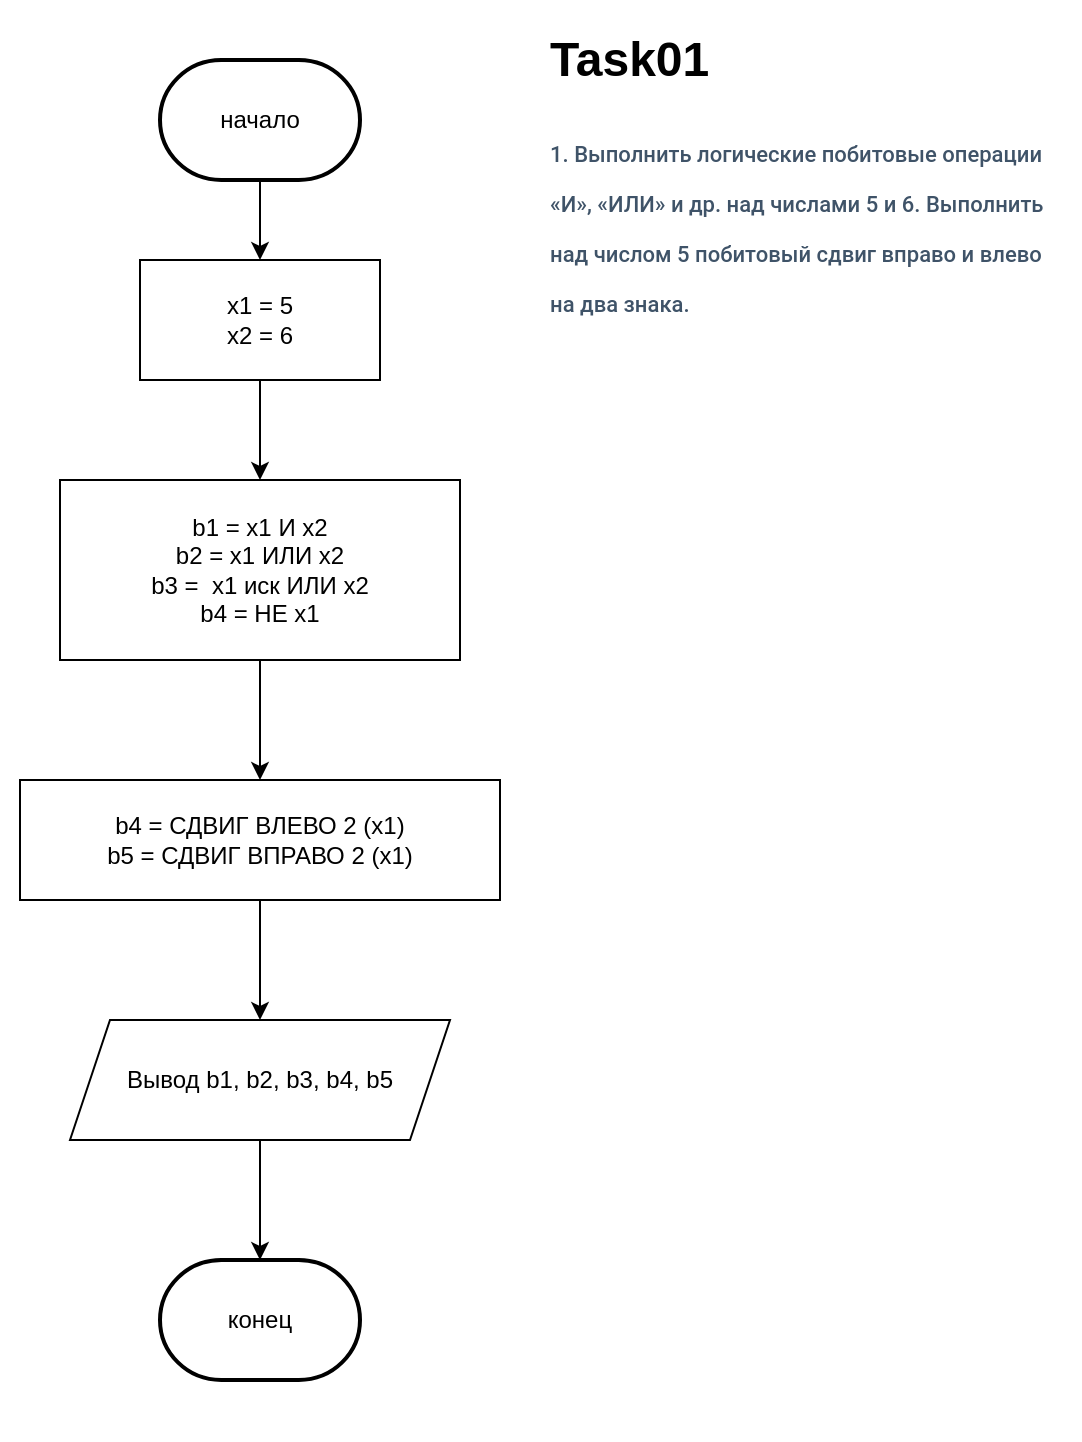 <mxfile version="13.9.8" type="device" pages="4"><diagram id="C5RBs43oDa-KdzZeNtuy" name="Task01"><mxGraphModel dx="868" dy="454" grid="1" gridSize="10" guides="1" tooltips="1" connect="1" arrows="1" fold="1" page="1" pageScale="1" pageWidth="827" pageHeight="1169" math="0" shadow="0"><root><mxCell id="WIyWlLk6GJQsqaUBKTNV-0"/><mxCell id="WIyWlLk6GJQsqaUBKTNV-1" parent="WIyWlLk6GJQsqaUBKTNV-0"/><mxCell id="8XqrgOAseUJJ5R0hKAR--5" style="edgeStyle=orthogonalEdgeStyle;rounded=0;orthogonalLoop=1;jettySize=auto;html=1;" parent="WIyWlLk6GJQsqaUBKTNV-1" source="8XqrgOAseUJJ5R0hKAR--1" target="8XqrgOAseUJJ5R0hKAR--3" edge="1"><mxGeometry relative="1" as="geometry"/></mxCell><mxCell id="8XqrgOAseUJJ5R0hKAR--1" value="начало" style="strokeWidth=2;html=1;shape=mxgraph.flowchart.terminator;whiteSpace=wrap;" parent="WIyWlLk6GJQsqaUBKTNV-1" vertex="1"><mxGeometry x="170" y="40" width="100" height="60" as="geometry"/></mxCell><mxCell id="8XqrgOAseUJJ5R0hKAR--2" value="&lt;h1&gt;Task01&lt;/h1&gt;&lt;p style=&quot;box-sizing: border-box ; font-family: &amp;#34;roboto&amp;#34; , &amp;#34;san francisco&amp;#34; , &amp;#34;helvetica neue&amp;#34; , &amp;#34;helvetica&amp;#34; , &amp;#34;arial&amp;#34; ; font-weight: 500 ; line-height: 24px ; color: rgb(63 , 83 , 104) ; margin-top: 20px ; margin-bottom: 10px ; background-color: rgb(255 , 255 , 255)&quot;&gt;&lt;font style=&quot;font-size: 11px&quot;&gt;1. Выполнить логические побитовые операции «И», «ИЛИ» и др. над числами 5 и 6. Выполнить над числом 5 побитовый сдвиг вправо и влево на два знака.&lt;/font&gt;&lt;/p&gt;" style="text;html=1;strokeColor=none;fillColor=none;spacing=5;spacingTop=-20;whiteSpace=wrap;overflow=hidden;rounded=0;" parent="WIyWlLk6GJQsqaUBKTNV-1" vertex="1"><mxGeometry x="360" y="20" width="260" height="160" as="geometry"/></mxCell><mxCell id="8XqrgOAseUJJ5R0hKAR--6" style="edgeStyle=orthogonalEdgeStyle;rounded=0;orthogonalLoop=1;jettySize=auto;html=1;entryX=0.5;entryY=0;entryDx=0;entryDy=0;" parent="WIyWlLk6GJQsqaUBKTNV-1" source="8XqrgOAseUJJ5R0hKAR--3" target="8XqrgOAseUJJ5R0hKAR--4" edge="1"><mxGeometry relative="1" as="geometry"/></mxCell><mxCell id="8XqrgOAseUJJ5R0hKAR--3" value="x1 = 5&lt;br&gt;x2 = 6" style="rounded=0;whiteSpace=wrap;html=1;" parent="WIyWlLk6GJQsqaUBKTNV-1" vertex="1"><mxGeometry x="160" y="140" width="120" height="60" as="geometry"/></mxCell><mxCell id="8XqrgOAseUJJ5R0hKAR--8" style="edgeStyle=orthogonalEdgeStyle;rounded=0;orthogonalLoop=1;jettySize=auto;html=1;entryX=0.5;entryY=0;entryDx=0;entryDy=0;" parent="WIyWlLk6GJQsqaUBKTNV-1" source="8XqrgOAseUJJ5R0hKAR--4" target="8XqrgOAseUJJ5R0hKAR--7" edge="1"><mxGeometry relative="1" as="geometry"/></mxCell><mxCell id="8XqrgOAseUJJ5R0hKAR--4" value="b1 = x1 И x2&lt;br&gt;b2 = x1 ИЛИ x2&lt;br&gt;b3 =&amp;nbsp; x1 иск ИЛИ x2&lt;br&gt;b4 = НЕ x1" style="rounded=0;whiteSpace=wrap;html=1;" parent="WIyWlLk6GJQsqaUBKTNV-1" vertex="1"><mxGeometry x="120" y="250" width="200" height="90" as="geometry"/></mxCell><mxCell id="8XqrgOAseUJJ5R0hKAR--10" style="edgeStyle=orthogonalEdgeStyle;rounded=0;orthogonalLoop=1;jettySize=auto;html=1;entryX=0.5;entryY=0;entryDx=0;entryDy=0;" parent="WIyWlLk6GJQsqaUBKTNV-1" source="8XqrgOAseUJJ5R0hKAR--7" target="8XqrgOAseUJJ5R0hKAR--9" edge="1"><mxGeometry relative="1" as="geometry"/></mxCell><mxCell id="8XqrgOAseUJJ5R0hKAR--7" value="b4 = СДВИГ ВЛЕВО 2 (x1)&lt;br&gt;b5 = СДВИГ ВПРАВО 2 (x1)" style="rounded=0;whiteSpace=wrap;html=1;" parent="WIyWlLk6GJQsqaUBKTNV-1" vertex="1"><mxGeometry x="100" y="400" width="240" height="60" as="geometry"/></mxCell><mxCell id="8XqrgOAseUJJ5R0hKAR--12" style="edgeStyle=orthogonalEdgeStyle;rounded=0;orthogonalLoop=1;jettySize=auto;html=1;entryX=0.5;entryY=0;entryDx=0;entryDy=0;entryPerimeter=0;" parent="WIyWlLk6GJQsqaUBKTNV-1" source="8XqrgOAseUJJ5R0hKAR--9" target="8XqrgOAseUJJ5R0hKAR--11" edge="1"><mxGeometry relative="1" as="geometry"/></mxCell><mxCell id="8XqrgOAseUJJ5R0hKAR--9" value="Вывод b1, b2, b3, b4, b5" style="shape=parallelogram;perimeter=parallelogramPerimeter;whiteSpace=wrap;html=1;fixedSize=1;" parent="WIyWlLk6GJQsqaUBKTNV-1" vertex="1"><mxGeometry x="125" y="520" width="190" height="60" as="geometry"/></mxCell><mxCell id="8XqrgOAseUJJ5R0hKAR--11" value="конец" style="strokeWidth=2;html=1;shape=mxgraph.flowchart.terminator;whiteSpace=wrap;" parent="WIyWlLk6GJQsqaUBKTNV-1" vertex="1"><mxGeometry x="170" y="640" width="100" height="60" as="geometry"/></mxCell><mxCell id="8XqrgOAseUJJ5R0hKAR--24" value="" style="rounded=0;whiteSpace=wrap;html=1;fillColor=none;strokeColor=none;" parent="WIyWlLk6GJQsqaUBKTNV-1" vertex="1"><mxGeometry x="90" y="20" width="540" height="710" as="geometry"/></mxCell></root></mxGraphModel></diagram><diagram name="Task02" id="qdmxDXg6av0Ou8DZSn0M"><mxGraphModel dx="723" dy="378" grid="1" gridSize="10" guides="1" tooltips="1" connect="1" arrows="1" fold="1" page="1" pageScale="1" pageWidth="827" pageHeight="1169" math="0" shadow="0"><root><mxCell id="D8X-ZTa2kOdx9XY4RvWP-0"/><mxCell id="D8X-ZTa2kOdx9XY4RvWP-1" parent="D8X-ZTa2kOdx9XY4RvWP-0"/><mxCell id="D8X-ZTa2kOdx9XY4RvWP-2" style="edgeStyle=orthogonalEdgeStyle;rounded=0;orthogonalLoop=1;jettySize=auto;html=1;entryX=0.5;entryY=0;entryDx=0;entryDy=0;" parent="D8X-ZTa2kOdx9XY4RvWP-1" source="D8X-ZTa2kOdx9XY4RvWP-3" edge="1" target="HXAN61RBuxsVsad8DilE-0"><mxGeometry relative="1" as="geometry"><mxPoint x="220" y="140" as="targetPoint"/></mxGeometry></mxCell><mxCell id="D8X-ZTa2kOdx9XY4RvWP-3" value="начало" style="strokeWidth=2;html=1;shape=mxgraph.flowchart.terminator;whiteSpace=wrap;" parent="D8X-ZTa2kOdx9XY4RvWP-1" vertex="1"><mxGeometry x="160" y="40" width="100" height="60" as="geometry"/></mxCell><mxCell id="D8X-ZTa2kOdx9XY4RvWP-4" value="&lt;h1&gt;Task02&lt;/h1&gt;&lt;h3 style=&quot;box-sizing: border-box ; font-family: &amp;#34;roboto&amp;#34; , &amp;#34;san francisco&amp;#34; , &amp;#34;helvetica neue&amp;#34; , &amp;#34;helvetica&amp;#34; , &amp;#34;arial&amp;#34; ; font-weight: 500 ; line-height: 24px ; color: rgb(63 , 83 , 104) ; margin-top: 20px ; margin-bottom: 10px ; background-color: rgb(255 , 255 , 255)&quot;&gt;2. По введенным пользователем координатам двух точек вывести уравнение прямой вида&amp;nbsp;&lt;code style=&quot;box-sizing: border-box ; font-family: &amp;#34;menlo&amp;#34; , &amp;#34;monaco&amp;#34; , &amp;#34;consolas&amp;#34; , &amp;#34;courier new&amp;#34; , monospace ; color: rgb(199 , 37 , 78) ; background-color: rgb(249 , 242 , 244) ; border-radius: 4px ; padding: 2px 4px ; font-size: 12px&quot;&gt;y = kx + b&lt;/code&gt;, проходящей через эти точки.&lt;/h3&gt;" style="text;html=1;strokeColor=none;fillColor=none;spacing=5;spacingTop=-20;whiteSpace=wrap;overflow=hidden;rounded=0;" parent="D8X-ZTa2kOdx9XY4RvWP-1" vertex="1"><mxGeometry x="360" y="20" width="260" height="160" as="geometry"/></mxCell><mxCell id="Gfh38YnHDjXfSJYzCS8_-1" style="edgeStyle=orthogonalEdgeStyle;rounded=0;orthogonalLoop=1;jettySize=auto;html=1;" edge="1" parent="D8X-ZTa2kOdx9XY4RvWP-1" source="HXAN61RBuxsVsad8DilE-0" target="Gfh38YnHDjXfSJYzCS8_-0"><mxGeometry relative="1" as="geometry"/></mxCell><mxCell id="HXAN61RBuxsVsad8DilE-0" value="Ввод точки1 x1,y1&lt;br&gt;Ввод точки2 x2,y2" style="shape=parallelogram;perimeter=parallelogramPerimeter;whiteSpace=wrap;html=1;fixedSize=1;fillColor=none;" parent="D8X-ZTa2kOdx9XY4RvWP-1" vertex="1"><mxGeometry x="120" y="160" width="180" height="60" as="geometry"/></mxCell><mxCell id="Gfh38YnHDjXfSJYzCS8_-3" style="edgeStyle=orthogonalEdgeStyle;rounded=0;orthogonalLoop=1;jettySize=auto;html=1;entryX=0.5;entryY=0;entryDx=0;entryDy=0;" edge="1" parent="D8X-ZTa2kOdx9XY4RvWP-1" source="Gfh38YnHDjXfSJYzCS8_-0" target="Gfh38YnHDjXfSJYzCS8_-2"><mxGeometry relative="1" as="geometry"/></mxCell><mxCell id="Gfh38YnHDjXfSJYzCS8_-0" value="k =(y1-y2)/(x1-x2)&amp;nbsp;&lt;br&gt;b= y1-k*x1" style="rounded=0;whiteSpace=wrap;html=1;" vertex="1" parent="D8X-ZTa2kOdx9XY4RvWP-1"><mxGeometry x="150" y="260" width="120" height="60" as="geometry"/></mxCell><mxCell id="Gfh38YnHDjXfSJYzCS8_-5" style="edgeStyle=orthogonalEdgeStyle;rounded=0;orthogonalLoop=1;jettySize=auto;html=1;entryX=0.5;entryY=0;entryDx=0;entryDy=0;entryPerimeter=0;" edge="1" parent="D8X-ZTa2kOdx9XY4RvWP-1" source="Gfh38YnHDjXfSJYzCS8_-2" target="Gfh38YnHDjXfSJYzCS8_-4"><mxGeometry relative="1" as="geometry"/></mxCell><mxCell id="Gfh38YnHDjXfSJYzCS8_-2" value="Вывод формулы&lt;br&gt;y = kx +b" style="shape=parallelogram;perimeter=parallelogramPerimeter;whiteSpace=wrap;html=1;fixedSize=1;" vertex="1" parent="D8X-ZTa2kOdx9XY4RvWP-1"><mxGeometry x="130" y="360" width="160" height="60" as="geometry"/></mxCell><mxCell id="Gfh38YnHDjXfSJYzCS8_-4" value="конец" style="strokeWidth=2;html=1;shape=mxgraph.flowchart.terminator;whiteSpace=wrap;" vertex="1" parent="D8X-ZTa2kOdx9XY4RvWP-1"><mxGeometry x="160" y="450" width="100" height="60" as="geometry"/></mxCell></root></mxGraphModel></diagram><diagram name="Task07" id="vJNyG4uhALP5_aCvBuc3"><mxGraphModel dx="1848" dy="534" grid="1" gridSize="10" guides="1" tooltips="1" connect="1" arrows="1" fold="1" page="1" pageScale="1" pageWidth="827" pageHeight="1169" math="0" shadow="0"><root><mxCell id="YqyD-j1hAh6lRlFH1m1G-0"/><mxCell id="YqyD-j1hAh6lRlFH1m1G-1" parent="YqyD-j1hAh6lRlFH1m1G-0"/><mxCell id="YqyD-j1hAh6lRlFH1m1G-2" style="edgeStyle=orthogonalEdgeStyle;rounded=0;orthogonalLoop=1;jettySize=auto;html=1;" edge="1" parent="YqyD-j1hAh6lRlFH1m1G-1" source="YqyD-j1hAh6lRlFH1m1G-3"><mxGeometry relative="1" as="geometry"><mxPoint x="220" y="140" as="targetPoint"/></mxGeometry></mxCell><mxCell id="YqyD-j1hAh6lRlFH1m1G-3" value="начало" style="strokeWidth=2;html=1;shape=mxgraph.flowchart.terminator;whiteSpace=wrap;" vertex="1" parent="YqyD-j1hAh6lRlFH1m1G-1"><mxGeometry x="170" y="40" width="100" height="60" as="geometry"/></mxCell><mxCell id="YqyD-j1hAh6lRlFH1m1G-4" value="&lt;h1&gt;Task07&lt;/h1&gt;&lt;h3 style=&quot;box-sizing: border-box ; font-family: &amp;#34;roboto&amp;#34; , &amp;#34;san francisco&amp;#34; , &amp;#34;helvetica neue&amp;#34; , &amp;#34;helvetica&amp;#34; , &amp;#34;arial&amp;#34; ; font-weight: 500 ; line-height: 24px ; color: rgb(63 , 83 , 104) ; margin-top: 20px ; margin-bottom: 10px ; background-color: rgb(255 , 255 , 255)&quot;&gt;&lt;font style=&quot;font-size: 15px&quot;&gt;7. Определить, является ли год, который ввел пользователь, високосным или не високосным.&lt;/font&gt;&lt;/h3&gt;" style="text;html=1;strokeColor=none;fillColor=none;spacing=5;spacingTop=-20;whiteSpace=wrap;overflow=hidden;rounded=0;" vertex="1" parent="YqyD-j1hAh6lRlFH1m1G-1"><mxGeometry x="440" y="20" width="260" height="160" as="geometry"/></mxCell><mxCell id="YqyD-j1hAh6lRlFH1m1G-5" style="edgeStyle=orthogonalEdgeStyle;rounded=0;orthogonalLoop=1;jettySize=auto;html=1;entryX=0.5;entryY=0;entryDx=0;entryDy=0;" edge="1" parent="YqyD-j1hAh6lRlFH1m1G-1"><mxGeometry relative="1" as="geometry"><mxPoint x="220" y="200" as="sourcePoint"/><mxPoint x="220" y="250" as="targetPoint"/></mxGeometry></mxCell><mxCell id="YqyD-j1hAh6lRlFH1m1G-13" value="конец" style="strokeWidth=2;html=1;shape=mxgraph.flowchart.terminator;whiteSpace=wrap;" vertex="1" parent="YqyD-j1hAh6lRlFH1m1G-1"><mxGeometry x="230" y="770" width="100" height="60" as="geometry"/></mxCell><mxCell id="C36EcogtY6hwBo4Sy41q-0" value="Ввод года y" style="shape=parallelogram;html=1;strokeWidth=2;perimeter=parallelogramPerimeter;whiteSpace=wrap;rounded=1;arcSize=12;size=0.23;" vertex="1" parent="YqyD-j1hAh6lRlFH1m1G-1"><mxGeometry x="160" y="140" width="130" height="60" as="geometry"/></mxCell><mxCell id="C36EcogtY6hwBo4Sy41q-5" style="edgeStyle=orthogonalEdgeStyle;rounded=0;orthogonalLoop=1;jettySize=auto;html=1;entryX=0.5;entryY=0;entryDx=0;entryDy=0;entryPerimeter=0;" edge="1" parent="YqyD-j1hAh6lRlFH1m1G-1" source="C36EcogtY6hwBo4Sy41q-2" target="C36EcogtY6hwBo4Sy41q-3"><mxGeometry relative="1" as="geometry"/></mxCell><mxCell id="C36EcogtY6hwBo4Sy41q-10" value="да" style="edgeLabel;html=1;align=center;verticalAlign=middle;resizable=0;points=[];" vertex="1" connectable="0" parent="C36EcogtY6hwBo4Sy41q-5"><mxGeometry x="-0.526" y="2" relative="1" as="geometry"><mxPoint as="offset"/></mxGeometry></mxCell><mxCell id="C36EcogtY6hwBo4Sy41q-7" style="edgeStyle=orthogonalEdgeStyle;rounded=0;orthogonalLoop=1;jettySize=auto;html=1;entryX=0.5;entryY=0;entryDx=0;entryDy=0;" edge="1" parent="YqyD-j1hAh6lRlFH1m1G-1" source="C36EcogtY6hwBo4Sy41q-2" target="C36EcogtY6hwBo4Sy41q-6"><mxGeometry relative="1" as="geometry"><Array as="points"><mxPoint x="80" y="300"/></Array></mxGeometry></mxCell><mxCell id="C36EcogtY6hwBo4Sy41q-2" value="Y % 4 = 0" style="strokeWidth=2;html=1;shape=mxgraph.flowchart.decision;whiteSpace=wrap;" vertex="1" parent="YqyD-j1hAh6lRlFH1m1G-1"><mxGeometry x="140" y="250" width="160" height="100" as="geometry"/></mxCell><mxCell id="C36EcogtY6hwBo4Sy41q-9" style="edgeStyle=orthogonalEdgeStyle;rounded=0;orthogonalLoop=1;jettySize=auto;html=1;entryX=0.5;entryY=0;entryDx=0;entryDy=0;exitX=1;exitY=0.5;exitDx=0;exitDy=0;exitPerimeter=0;" edge="1" parent="YqyD-j1hAh6lRlFH1m1G-1" source="C36EcogtY6hwBo4Sy41q-3" target="C36EcogtY6hwBo4Sy41q-8"><mxGeometry relative="1" as="geometry"><mxPoint x="475" y="390" as="sourcePoint"/><Array as="points"><mxPoint x="525" y="390"/></Array></mxGeometry></mxCell><mxCell id="C36EcogtY6hwBo4Sy41q-15" style="edgeStyle=orthogonalEdgeStyle;rounded=0;orthogonalLoop=1;jettySize=auto;html=1;entryX=0.5;entryY=0;entryDx=0;entryDy=0;entryPerimeter=0;exitX=0;exitY=0.5;exitDx=0;exitDy=0;exitPerimeter=0;" edge="1" parent="YqyD-j1hAh6lRlFH1m1G-1" source="C36EcogtY6hwBo4Sy41q-3" target="C36EcogtY6hwBo4Sy41q-4"><mxGeometry relative="1" as="geometry"/></mxCell><mxCell id="C36EcogtY6hwBo4Sy41q-17" value="да" style="edgeLabel;html=1;align=center;verticalAlign=middle;resizable=0;points=[];" vertex="1" connectable="0" parent="C36EcogtY6hwBo4Sy41q-15"><mxGeometry x="-0.127" y="-1" relative="1" as="geometry"><mxPoint as="offset"/></mxGeometry></mxCell><mxCell id="C36EcogtY6hwBo4Sy41q-3" value="Y % 100 = 0" style="strokeWidth=2;html=1;shape=mxgraph.flowchart.decision;whiteSpace=wrap;" vertex="1" parent="YqyD-j1hAh6lRlFH1m1G-1"><mxGeometry x="310" y="340" width="160" height="100" as="geometry"/></mxCell><mxCell id="C36EcogtY6hwBo4Sy41q-18" style="edgeStyle=orthogonalEdgeStyle;rounded=0;orthogonalLoop=1;jettySize=auto;html=1;entryX=0.5;entryY=0;entryDx=0;entryDy=0;" edge="1" parent="YqyD-j1hAh6lRlFH1m1G-1" source="C36EcogtY6hwBo4Sy41q-4" target="C36EcogtY6hwBo4Sy41q-8"><mxGeometry relative="1" as="geometry"/></mxCell><mxCell id="C36EcogtY6hwBo4Sy41q-20" style="edgeStyle=orthogonalEdgeStyle;rounded=0;orthogonalLoop=1;jettySize=auto;html=1;entryX=0.5;entryY=0;entryDx=0;entryDy=0;" edge="1" parent="YqyD-j1hAh6lRlFH1m1G-1" source="C36EcogtY6hwBo4Sy41q-4" target="C36EcogtY6hwBo4Sy41q-6"><mxGeometry relative="1" as="geometry"/></mxCell><mxCell id="C36EcogtY6hwBo4Sy41q-4" value="Y % 400 = 0" style="strokeWidth=2;html=1;shape=mxgraph.flowchart.decision;whiteSpace=wrap;" vertex="1" parent="YqyD-j1hAh6lRlFH1m1G-1"><mxGeometry x="200" y="460" width="160" height="100" as="geometry"/></mxCell><mxCell id="C36EcogtY6hwBo4Sy41q-21" style="edgeStyle=orthogonalEdgeStyle;rounded=0;orthogonalLoop=1;jettySize=auto;html=1;entryX=0.5;entryY=0;entryDx=0;entryDy=0;entryPerimeter=0;exitX=0.5;exitY=1;exitDx=0;exitDy=0;" edge="1" parent="YqyD-j1hAh6lRlFH1m1G-1" source="C36EcogtY6hwBo4Sy41q-6" target="YqyD-j1hAh6lRlFH1m1G-13"><mxGeometry relative="1" as="geometry"><Array as="points"><mxPoint x="80" y="710"/><mxPoint x="280" y="710"/></Array></mxGeometry></mxCell><mxCell id="C36EcogtY6hwBo4Sy41q-6" value="Год не високосный" style="shape=parallelogram;html=1;strokeWidth=2;perimeter=parallelogramPerimeter;whiteSpace=wrap;rounded=1;arcSize=12;size=0.23;" vertex="1" parent="YqyD-j1hAh6lRlFH1m1G-1"><mxGeometry y="600" width="160" height="60" as="geometry"/></mxCell><mxCell id="C36EcogtY6hwBo4Sy41q-22" style="edgeStyle=orthogonalEdgeStyle;rounded=0;orthogonalLoop=1;jettySize=auto;html=1;entryX=0.5;entryY=0;entryDx=0;entryDy=0;entryPerimeter=0;" edge="1" parent="YqyD-j1hAh6lRlFH1m1G-1" source="C36EcogtY6hwBo4Sy41q-8" target="YqyD-j1hAh6lRlFH1m1G-13"><mxGeometry relative="1" as="geometry"><Array as="points"><mxPoint x="525" y="710"/><mxPoint x="280" y="710"/></Array></mxGeometry></mxCell><mxCell id="C36EcogtY6hwBo4Sy41q-8" value="Год&amp;nbsp; високосный" style="shape=parallelogram;html=1;strokeWidth=2;perimeter=parallelogramPerimeter;whiteSpace=wrap;rounded=1;arcSize=12;size=0.23;" vertex="1" parent="YqyD-j1hAh6lRlFH1m1G-1"><mxGeometry x="450" y="600" width="150" height="60" as="geometry"/></mxCell><mxCell id="C36EcogtY6hwBo4Sy41q-19" value="да" style="text;html=1;align=center;verticalAlign=middle;resizable=0;points=[];autosize=1;" vertex="1" parent="YqyD-j1hAh6lRlFH1m1G-1"><mxGeometry x="415" y="490" width="30" height="20" as="geometry"/></mxCell></root></mxGraphModel></diagram><diagram name="Task08" id="Z85rNnV3JKORhQwjlgmn"><mxGraphModel dx="1848" dy="534" grid="1" gridSize="10" guides="1" tooltips="1" connect="1" arrows="1" fold="1" page="1" pageScale="1" pageWidth="827" pageHeight="1169" math="0" shadow="0"><root><mxCell id="5IfyvlrJvWFSoraosIwc-0"/><mxCell id="5IfyvlrJvWFSoraosIwc-1" parent="5IfyvlrJvWFSoraosIwc-0"/><mxCell id="5IfyvlrJvWFSoraosIwc-2" style="edgeStyle=orthogonalEdgeStyle;rounded=0;orthogonalLoop=1;jettySize=auto;html=1;" edge="1" parent="5IfyvlrJvWFSoraosIwc-1" source="5IfyvlrJvWFSoraosIwc-3"><mxGeometry relative="1" as="geometry"><mxPoint x="340" y="140" as="targetPoint"/></mxGeometry></mxCell><mxCell id="5IfyvlrJvWFSoraosIwc-3" value="начало" style="strokeWidth=2;html=1;shape=mxgraph.flowchart.terminator;whiteSpace=wrap;" vertex="1" parent="5IfyvlrJvWFSoraosIwc-1"><mxGeometry x="290" y="40" width="100" height="60" as="geometry"/></mxCell><mxCell id="5IfyvlrJvWFSoraosIwc-4" value="&lt;h1&gt;Task08&lt;/h1&gt;&lt;div&gt;&lt;h3 style=&quot;box-sizing: border-box ; font-family: &amp;#34;roboto&amp;#34; , &amp;#34;san francisco&amp;#34; , &amp;#34;helvetica neue&amp;#34; , &amp;#34;helvetica&amp;#34; , &amp;#34;arial&amp;#34; ; font-weight: 500 ; line-height: 24px ; color: rgb(63 , 83 , 104) ; margin-top: 20px ; margin-bottom: 10px ; font-size: 17px ; background-color: rgb(255 , 255 , 255)&quot;&gt;8. Вводятся три разных числа. Найти, какое из них является средним (больше одного, но меньше другого).&lt;/h3&gt;&lt;/div&gt;&lt;div&gt;&lt;br&gt;&lt;/div&gt;" style="text;html=1;strokeColor=none;fillColor=none;spacing=5;spacingTop=-20;whiteSpace=wrap;overflow=hidden;rounded=0;" vertex="1" parent="5IfyvlrJvWFSoraosIwc-1"><mxGeometry x="560" y="20" width="260" height="160" as="geometry"/></mxCell><mxCell id="5IfyvlrJvWFSoraosIwc-5" style="edgeStyle=orthogonalEdgeStyle;rounded=0;orthogonalLoop=1;jettySize=auto;html=1;entryX=0.5;entryY=0;entryDx=0;entryDy=0;" edge="1" parent="5IfyvlrJvWFSoraosIwc-1"><mxGeometry relative="1" as="geometry"><mxPoint x="340" y="200" as="sourcePoint"/><mxPoint x="340" y="250" as="targetPoint"/></mxGeometry></mxCell><mxCell id="5IfyvlrJvWFSoraosIwc-6" value="конец" style="strokeWidth=2;html=1;shape=mxgraph.flowchart.terminator;whiteSpace=wrap;" vertex="1" parent="5IfyvlrJvWFSoraosIwc-1"><mxGeometry x="230" y="770" width="100" height="60" as="geometry"/></mxCell><mxCell id="5IfyvlrJvWFSoraosIwc-7" value="Ввод a, b, c" style="shape=parallelogram;html=1;strokeWidth=2;perimeter=parallelogramPerimeter;whiteSpace=wrap;rounded=1;arcSize=12;size=0.23;" vertex="1" parent="5IfyvlrJvWFSoraosIwc-1"><mxGeometry x="280" y="140" width="130" height="60" as="geometry"/></mxCell><mxCell id="5IfyvlrJvWFSoraosIwc-26" value="да" style="edgeStyle=orthogonalEdgeStyle;rounded=0;orthogonalLoop=1;jettySize=auto;html=1;entryX=0.5;entryY=0;entryDx=0;entryDy=0;entryPerimeter=0;" edge="1" parent="5IfyvlrJvWFSoraosIwc-1" source="5IfyvlrJvWFSoraosIwc-24" target="5IfyvlrJvWFSoraosIwc-25"><mxGeometry relative="1" as="geometry"/></mxCell><mxCell id="5IfyvlrJvWFSoraosIwc-28" style="edgeStyle=orthogonalEdgeStyle;rounded=0;orthogonalLoop=1;jettySize=auto;html=1;entryX=0.5;entryY=0;entryDx=0;entryDy=0;entryPerimeter=0;" edge="1" parent="5IfyvlrJvWFSoraosIwc-1" source="5IfyvlrJvWFSoraosIwc-24" target="5IfyvlrJvWFSoraosIwc-27"><mxGeometry relative="1" as="geometry"/></mxCell><mxCell id="5IfyvlrJvWFSoraosIwc-24" value="a &amp;gt; b" style="strokeWidth=2;html=1;shape=mxgraph.flowchart.decision;whiteSpace=wrap;" vertex="1" parent="5IfyvlrJvWFSoraosIwc-1"><mxGeometry x="290" y="250" width="100" height="70" as="geometry"/></mxCell><mxCell id="5IfyvlrJvWFSoraosIwc-30" style="edgeStyle=orthogonalEdgeStyle;rounded=0;orthogonalLoop=1;jettySize=auto;html=1;entryX=0.5;entryY=0;entryDx=0;entryDy=0;" edge="1" parent="5IfyvlrJvWFSoraosIwc-1" source="5IfyvlrJvWFSoraosIwc-25" target="5IfyvlrJvWFSoraosIwc-29"><mxGeometry relative="1" as="geometry"/></mxCell><mxCell id="5IfyvlrJvWFSoraosIwc-31" value="да" style="edgeLabel;html=1;align=center;verticalAlign=middle;resizable=0;points=[];" vertex="1" connectable="0" parent="5IfyvlrJvWFSoraosIwc-30"><mxGeometry x="-0.241" y="-3" relative="1" as="geometry"><mxPoint as="offset"/></mxGeometry></mxCell><mxCell id="5IfyvlrJvWFSoraosIwc-34" style="edgeStyle=orthogonalEdgeStyle;rounded=0;orthogonalLoop=1;jettySize=auto;html=1;entryX=0.5;entryY=0;entryDx=0;entryDy=0;entryPerimeter=0;" edge="1" parent="5IfyvlrJvWFSoraosIwc-1" source="5IfyvlrJvWFSoraosIwc-25" target="5IfyvlrJvWFSoraosIwc-33"><mxGeometry relative="1" as="geometry"/></mxCell><mxCell id="5IfyvlrJvWFSoraosIwc-25" value="a &amp;lt;&amp;nbsp; c" style="strokeWidth=2;html=1;shape=mxgraph.flowchart.decision;whiteSpace=wrap;" vertex="1" parent="5IfyvlrJvWFSoraosIwc-1"><mxGeometry x="450" y="310" width="100" height="70" as="geometry"/></mxCell><mxCell id="5IfyvlrJvWFSoraosIwc-39" style="edgeStyle=orthogonalEdgeStyle;rounded=0;orthogonalLoop=1;jettySize=auto;html=1;entryX=0.608;entryY=0.025;entryDx=0;entryDy=0;entryPerimeter=0;exitX=1;exitY=0.5;exitDx=0;exitDy=0;exitPerimeter=0;" edge="1" parent="5IfyvlrJvWFSoraosIwc-1" source="5IfyvlrJvWFSoraosIwc-27" target="5IfyvlrJvWFSoraosIwc-40"><mxGeometry relative="1" as="geometry"><mxPoint x="170" y="460" as="targetPoint"/></mxGeometry></mxCell><mxCell id="5IfyvlrJvWFSoraosIwc-47" value="да" style="edgeLabel;html=1;align=center;verticalAlign=middle;resizable=0;points=[];" vertex="1" connectable="0" parent="5IfyvlrJvWFSoraosIwc-39"><mxGeometry x="-0.58" y="5" relative="1" as="geometry"><mxPoint as="offset"/></mxGeometry></mxCell><mxCell id="5IfyvlrJvWFSoraosIwc-42" value="" style="edgeStyle=orthogonalEdgeStyle;rounded=0;orthogonalLoop=1;jettySize=auto;html=1;entryX=0.5;entryY=0;entryDx=0;entryDy=0;entryPerimeter=0;" edge="1" parent="5IfyvlrJvWFSoraosIwc-1" source="5IfyvlrJvWFSoraosIwc-27" target="5IfyvlrJvWFSoraosIwc-41"><mxGeometry relative="1" as="geometry"/></mxCell><mxCell id="5IfyvlrJvWFSoraosIwc-27" value="c &amp;lt; b" style="strokeWidth=2;html=1;shape=mxgraph.flowchart.decision;whiteSpace=wrap;" vertex="1" parent="5IfyvlrJvWFSoraosIwc-1"><mxGeometry x="20" y="330" width="100" height="70" as="geometry"/></mxCell><mxCell id="5IfyvlrJvWFSoraosIwc-29" value="Печать a" style="shape=parallelogram;html=1;strokeWidth=2;perimeter=parallelogramPerimeter;whiteSpace=wrap;rounded=1;arcSize=12;size=0.23;" vertex="1" parent="5IfyvlrJvWFSoraosIwc-1"><mxGeometry x="570" y="420" width="100" height="60" as="geometry"/></mxCell><mxCell id="5IfyvlrJvWFSoraosIwc-36" style="edgeStyle=orthogonalEdgeStyle;rounded=0;orthogonalLoop=1;jettySize=auto;html=1;entryX=0.5;entryY=0;entryDx=0;entryDy=0;exitX=1;exitY=0.5;exitDx=0;exitDy=0;exitPerimeter=0;" edge="1" parent="5IfyvlrJvWFSoraosIwc-1" source="5IfyvlrJvWFSoraosIwc-33" target="5IfyvlrJvWFSoraosIwc-35"><mxGeometry relative="1" as="geometry"/></mxCell><mxCell id="5IfyvlrJvWFSoraosIwc-38" style="edgeStyle=orthogonalEdgeStyle;rounded=0;orthogonalLoop=1;jettySize=auto;html=1;entryX=0.5;entryY=0;entryDx=0;entryDy=0;exitX=0;exitY=0.5;exitDx=0;exitDy=0;exitPerimeter=0;" edge="1" parent="5IfyvlrJvWFSoraosIwc-1" source="5IfyvlrJvWFSoraosIwc-33" target="5IfyvlrJvWFSoraosIwc-37"><mxGeometry relative="1" as="geometry"/></mxCell><mxCell id="5IfyvlrJvWFSoraosIwc-33" value="с &amp;gt;&amp;nbsp; b" style="strokeWidth=2;html=1;shape=mxgraph.flowchart.decision;whiteSpace=wrap;" vertex="1" parent="5IfyvlrJvWFSoraosIwc-1"><mxGeometry x="290" y="370" width="100" height="70" as="geometry"/></mxCell><mxCell id="5IfyvlrJvWFSoraosIwc-35" value="Печать c" style="shape=parallelogram;html=1;strokeWidth=2;perimeter=parallelogramPerimeter;whiteSpace=wrap;rounded=1;arcSize=12;size=0.23;" vertex="1" parent="5IfyvlrJvWFSoraosIwc-1"><mxGeometry x="380" y="480" width="100" height="60" as="geometry"/></mxCell><mxCell id="5IfyvlrJvWFSoraosIwc-37" value="Печать b" style="shape=parallelogram;html=1;strokeWidth=2;perimeter=parallelogramPerimeter;whiteSpace=wrap;rounded=1;arcSize=12;size=0.23;" vertex="1" parent="5IfyvlrJvWFSoraosIwc-1"><mxGeometry x="210" y="480" width="100" height="60" as="geometry"/></mxCell><mxCell id="5IfyvlrJvWFSoraosIwc-40" value="Печать c" style="shape=parallelogram;html=1;strokeWidth=2;perimeter=parallelogramPerimeter;whiteSpace=wrap;rounded=1;arcSize=12;size=0.23;" vertex="1" parent="5IfyvlrJvWFSoraosIwc-1"><mxGeometry x="90" y="480" width="100" height="60" as="geometry"/></mxCell><mxCell id="5IfyvlrJvWFSoraosIwc-44" style="edgeStyle=orthogonalEdgeStyle;rounded=0;orthogonalLoop=1;jettySize=auto;html=1;entryX=0.5;entryY=0;entryDx=0;entryDy=0;" edge="1" parent="5IfyvlrJvWFSoraosIwc-1" source="5IfyvlrJvWFSoraosIwc-41" target="5IfyvlrJvWFSoraosIwc-43"><mxGeometry relative="1" as="geometry"/></mxCell><mxCell id="5IfyvlrJvWFSoraosIwc-46" style="edgeStyle=orthogonalEdgeStyle;rounded=0;orthogonalLoop=1;jettySize=auto;html=1;exitX=1;exitY=0.5;exitDx=0;exitDy=0;exitPerimeter=0;" edge="1" parent="5IfyvlrJvWFSoraosIwc-1" source="5IfyvlrJvWFSoraosIwc-41" target="5IfyvlrJvWFSoraosIwc-45"><mxGeometry relative="1" as="geometry"/></mxCell><mxCell id="5IfyvlrJvWFSoraosIwc-48" value="да" style="edgeLabel;html=1;align=center;verticalAlign=middle;resizable=0;points=[];" vertex="1" connectable="0" parent="5IfyvlrJvWFSoraosIwc-46"><mxGeometry x="-0.144" y="4" relative="1" as="geometry"><mxPoint as="offset"/></mxGeometry></mxCell><mxCell id="5IfyvlrJvWFSoraosIwc-41" value="a &amp;gt;&amp;nbsp; c" style="strokeWidth=2;html=1;shape=mxgraph.flowchart.decision;whiteSpace=wrap;" vertex="1" parent="5IfyvlrJvWFSoraosIwc-1"><mxGeometry x="-90" y="380" width="100" height="70" as="geometry"/></mxCell><mxCell id="5IfyvlrJvWFSoraosIwc-43" value="Печать b" style="shape=parallelogram;html=1;strokeWidth=2;perimeter=parallelogramPerimeter;whiteSpace=wrap;rounded=1;arcSize=12;size=0.23;" vertex="1" parent="5IfyvlrJvWFSoraosIwc-1"><mxGeometry x="-210" y="480" width="100" height="60" as="geometry"/></mxCell><mxCell id="5IfyvlrJvWFSoraosIwc-45" value="Печать a" style="shape=parallelogram;html=1;strokeWidth=2;perimeter=parallelogramPerimeter;whiteSpace=wrap;rounded=1;arcSize=12;size=0.23;" vertex="1" parent="5IfyvlrJvWFSoraosIwc-1"><mxGeometry x="-20" y="490" width="100" height="60" as="geometry"/></mxCell></root></mxGraphModel></diagram></mxfile>